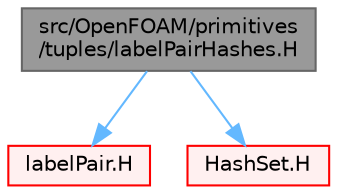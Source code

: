 digraph "src/OpenFOAM/primitives/tuples/labelPairHashes.H"
{
 // LATEX_PDF_SIZE
  bgcolor="transparent";
  edge [fontname=Helvetica,fontsize=10,labelfontname=Helvetica,labelfontsize=10];
  node [fontname=Helvetica,fontsize=10,shape=box,height=0.2,width=0.4];
  Node1 [id="Node000001",label="src/OpenFOAM/primitives\l/tuples/labelPairHashes.H",height=0.2,width=0.4,color="gray40", fillcolor="grey60", style="filled", fontcolor="black",tooltip="A HashTable to objects of type <T> with a labelPair key. The hashing is based on labelPair (FixedList..."];
  Node1 -> Node2 [id="edge1_Node000001_Node000002",color="steelblue1",style="solid",tooltip=" "];
  Node2 [id="Node000002",label="labelPair.H",height=0.2,width=0.4,color="red", fillcolor="#FFF0F0", style="filled",URL="$labelPair_8H.html",tooltip=" "];
  Node1 -> Node119 [id="edge2_Node000001_Node000119",color="steelblue1",style="solid",tooltip=" "];
  Node119 [id="Node000119",label="HashSet.H",height=0.2,width=0.4,color="red", fillcolor="#FFF0F0", style="filled",URL="$HashSet_8H.html",tooltip=" "];
}
